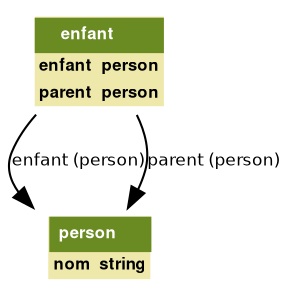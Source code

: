 
digraph name {
  fontname = "Helvetica"
  fontsize = 8

  node [
    fontname = "Helvetica"
    fontsize = 8
    shape = "plaintext"
  ]
  edge [
    fontname = "Helvetica"
    fontsize = 8
  ]




    nn_enfant [label=<
    <TABLE BGCOLOR="palegoldenrod" BORDER="0" CELLBORDER="0" CELLSPACING="0">
     <TR><TD COLSPAN="2" CELLPADDING="4" ALIGN="CENTER" BGCOLOR="olivedrab4"
     ><FONT FACE="Helvetica Bold" COLOR="white"
     >enfant
     </FONT></TD></TR>
    
        
        <TR><TD ALIGN="LEFT" BORDER="0"
        ><FONT FACE="Helvetica Bold">enfant</FONT
        ></TD>
        <TD ALIGN="LEFT"
        ><FONT FACE="Helvetica Bold">person</FONT
        ></TD></TR>
        
        <TR><TD ALIGN="LEFT" BORDER="0"
        ><FONT FACE="Helvetica Bold">parent</FONT
        ></TD>
        <TD ALIGN="LEFT"
        ><FONT FACE="Helvetica Bold">person</FONT
        ></TD></TR>
        
    
    </TABLE>
    >]

    nn_person [label=<
    <TABLE BGCOLOR="palegoldenrod" BORDER="0" CELLBORDER="0" CELLSPACING="0">
     <TR><TD COLSPAN="2" CELLPADDING="4" ALIGN="CENTER" BGCOLOR="olivedrab4"
     ><FONT FACE="Helvetica Bold" COLOR="white"
     >person
     </FONT></TD></TR>
    
        
        <TR><TD ALIGN="LEFT" BORDER="0"
        ><FONT FACE="Helvetica Bold">nom</FONT
        ></TD>
        <TD ALIGN="LEFT"
        ><FONT FACE="Helvetica Bold">string</FONT
        ></TD></TR>
        
    
    </TABLE>
    >]



  
  
  nn_enfant -> nn_person
  [label="enfant (person)"] ;
  
  
  nn_enfant -> nn_person
  [label="parent (person)"] ;
  

  

}